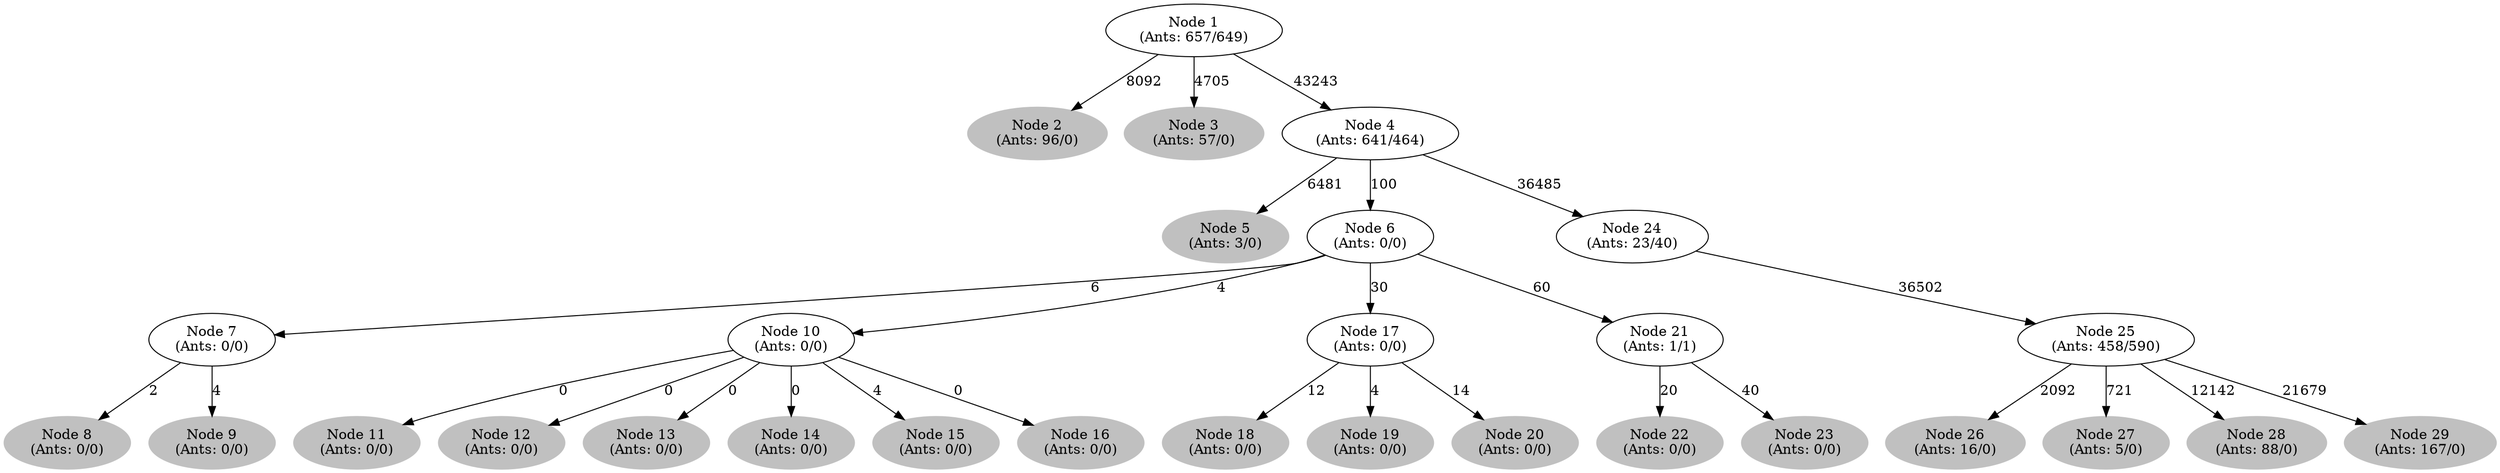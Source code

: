 digraph G {
	
	 "Node 2\n(Ants: 96/0)" [style=filled,color="gray"];
	"Node 1\n(Ants: 657/649)" -> "Node 2\n(Ants: 96/0)" [label=8092];
	 "Node 3\n(Ants: 57/0)" [style=filled,color="gray"];
	"Node 1\n(Ants: 657/649)" -> "Node 3\n(Ants: 57/0)" [label=4705];
	 "Node 1\n(Ants: 657/649)" -> "Node 4\n(Ants: 641/464)" [label=43243];
	 "Node 5\n(Ants: 3/0)" [style=filled,color="gray"];
	"Node 4\n(Ants: 641/464)" -> "Node 5\n(Ants: 3/0)" [label=6481];
	 "Node 4\n(Ants: 641/464)" -> "Node 6\n(Ants: 0/0)" [label=100];
	 "Node 6\n(Ants: 0/0)" -> "Node 7\n(Ants: 0/0)" [label=6];
	 "Node 8\n(Ants: 0/0)" [style=filled,color="gray"];
	"Node 7\n(Ants: 0/0)" -> "Node 8\n(Ants: 0/0)" [label=2];
	 "Node 9\n(Ants: 0/0)" [style=filled,color="gray"];
	"Node 7\n(Ants: 0/0)" -> "Node 9\n(Ants: 0/0)" [label=4];
	 "Node 6\n(Ants: 0/0)" -> "Node 10\n(Ants: 0/0)" [label=4];
	 "Node 11\n(Ants: 0/0)" [style=filled,color="gray"];
	"Node 10\n(Ants: 0/0)" -> "Node 11\n(Ants: 0/0)" [label=0];
	 "Node 12\n(Ants: 0/0)" [style=filled,color="gray"];
	"Node 10\n(Ants: 0/0)" -> "Node 12\n(Ants: 0/0)" [label=0];
	 "Node 13\n(Ants: 0/0)" [style=filled,color="gray"];
	"Node 10\n(Ants: 0/0)" -> "Node 13\n(Ants: 0/0)" [label=0];
	 "Node 14\n(Ants: 0/0)" [style=filled,color="gray"];
	"Node 10\n(Ants: 0/0)" -> "Node 14\n(Ants: 0/0)" [label=0];
	 "Node 15\n(Ants: 0/0)" [style=filled,color="gray"];
	"Node 10\n(Ants: 0/0)" -> "Node 15\n(Ants: 0/0)" [label=4];
	 "Node 16\n(Ants: 0/0)" [style=filled,color="gray"];
	"Node 10\n(Ants: 0/0)" -> "Node 16\n(Ants: 0/0)" [label=0];
	 "Node 6\n(Ants: 0/0)" -> "Node 17\n(Ants: 0/0)" [label=30];
	 "Node 18\n(Ants: 0/0)" [style=filled,color="gray"];
	"Node 17\n(Ants: 0/0)" -> "Node 18\n(Ants: 0/0)" [label=12];
	 "Node 19\n(Ants: 0/0)" [style=filled,color="gray"];
	"Node 17\n(Ants: 0/0)" -> "Node 19\n(Ants: 0/0)" [label=4];
	 "Node 20\n(Ants: 0/0)" [style=filled,color="gray"];
	"Node 17\n(Ants: 0/0)" -> "Node 20\n(Ants: 0/0)" [label=14];
	 "Node 6\n(Ants: 0/0)" -> "Node 21\n(Ants: 1/1)" [label=60];
	 "Node 22\n(Ants: 0/0)" [style=filled,color="gray"];
	"Node 21\n(Ants: 1/1)" -> "Node 22\n(Ants: 0/0)" [label=20];
	 "Node 23\n(Ants: 0/0)" [style=filled,color="gray"];
	"Node 21\n(Ants: 1/1)" -> "Node 23\n(Ants: 0/0)" [label=40];
	 "Node 4\n(Ants: 641/464)" -> "Node 24\n(Ants: 23/40)" [label=36485];
	 "Node 24\n(Ants: 23/40)" -> "Node 25\n(Ants: 458/590)" [label=36502];
	 "Node 26\n(Ants: 16/0)" [style=filled,color="gray"];
	"Node 25\n(Ants: 458/590)" -> "Node 26\n(Ants: 16/0)" [label=2092];
	 "Node 27\n(Ants: 5/0)" [style=filled,color="gray"];
	"Node 25\n(Ants: 458/590)" -> "Node 27\n(Ants: 5/0)" [label=721];
	 "Node 28\n(Ants: 88/0)" [style=filled,color="gray"];
	"Node 25\n(Ants: 458/590)" -> "Node 28\n(Ants: 88/0)" [label=12142];
	 "Node 29\n(Ants: 167/0)" [style=filled,color="gray"];
	"Node 25\n(Ants: 458/590)" -> "Node 29\n(Ants: 167/0)" [label=21679];
	 
}
